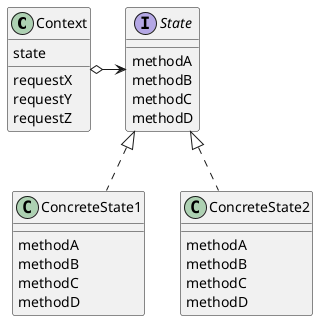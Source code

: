 @startuml

class Context{
    state
    {method} requestX
    {method} requestY
    {method} requestZ
}

Context o->State

interface State{
    {method} methodA
    {method} methodB
    {method} methodC
    {method} methodD
}

class ConcreteState1 implements State{
    {method} methodA
    {method} methodB
    {method} methodC
    {method} methodD
}

class ConcreteState2 implements State{
    {method} methodA
    {method} methodB
    {method} methodC
    {method} methodD
}

@enduml